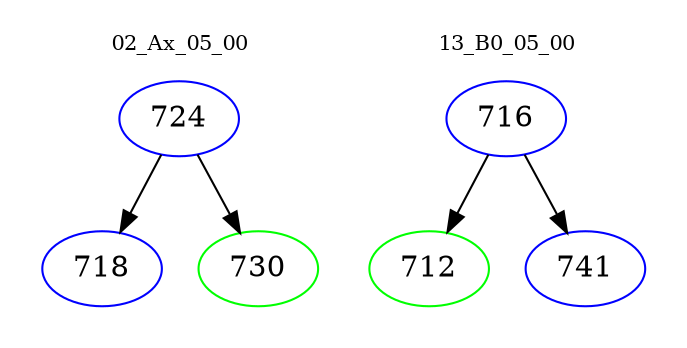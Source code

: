 digraph{
subgraph cluster_0 {
color = white
label = "02_Ax_05_00";
fontsize=10;
T0_724 [label="724", color="blue"]
T0_724 -> T0_718 [color="black"]
T0_718 [label="718", color="blue"]
T0_724 -> T0_730 [color="black"]
T0_730 [label="730", color="green"]
}
subgraph cluster_1 {
color = white
label = "13_B0_05_00";
fontsize=10;
T1_716 [label="716", color="blue"]
T1_716 -> T1_712 [color="black"]
T1_712 [label="712", color="green"]
T1_716 -> T1_741 [color="black"]
T1_741 [label="741", color="blue"]
}
}
